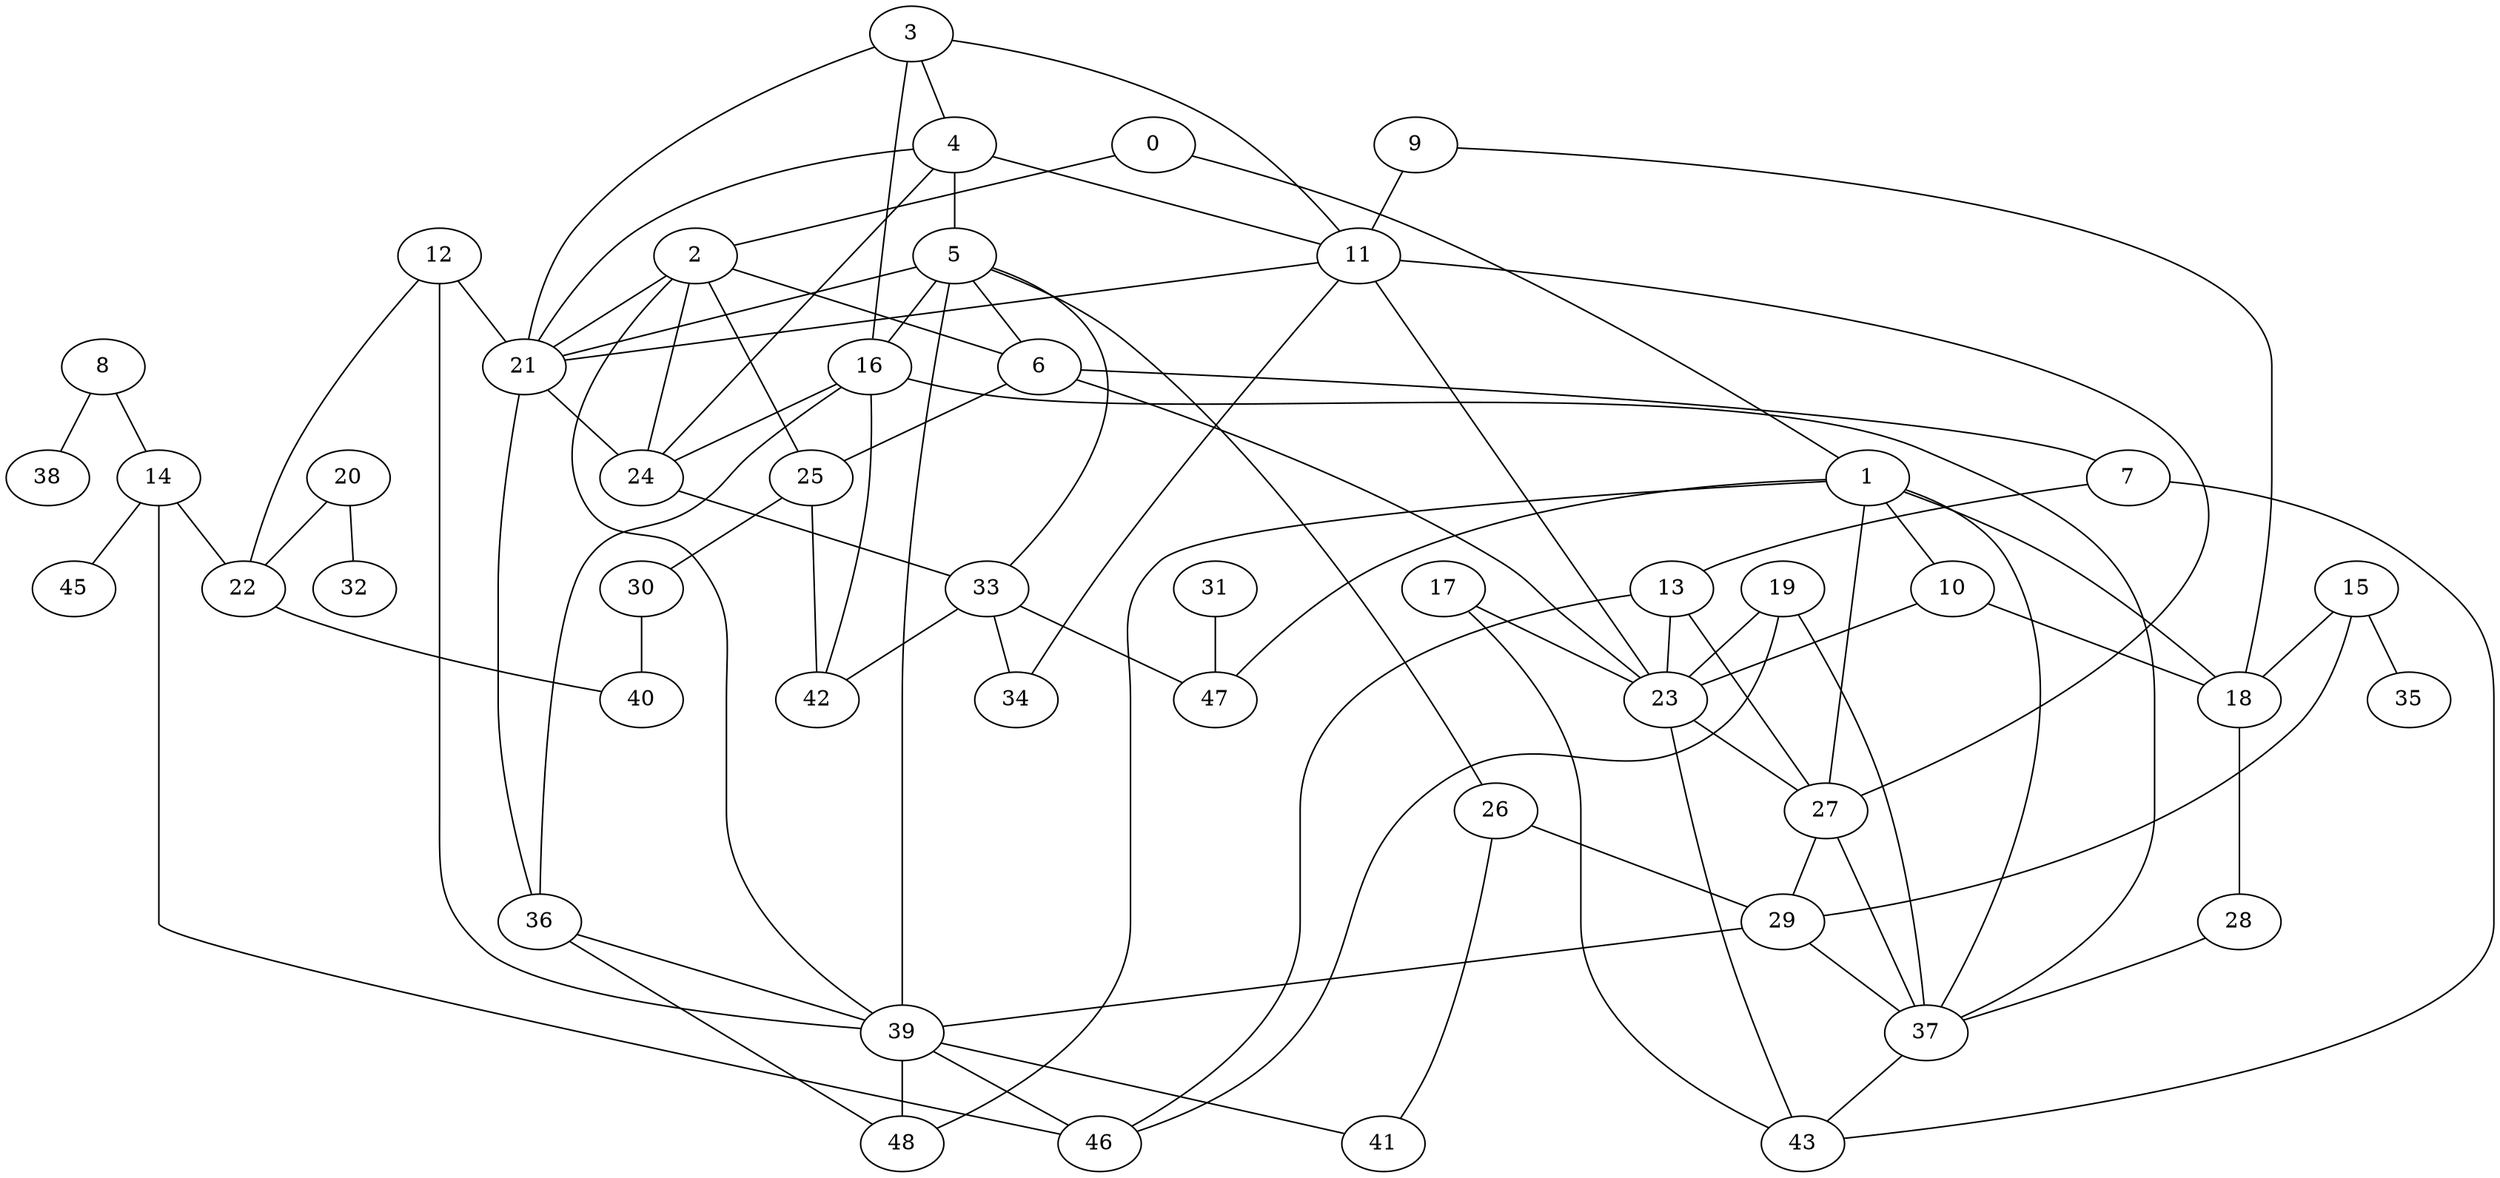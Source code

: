 graph G {
   8 -- 38
   8 -- 14
   0 -- 1
   0 -- 2
   1 -- 48
   1 -- 18
   1 -- 10
   1 -- 27
   1 -- 37
   1 -- 47
   2 -- 24
   2 -- 6
   2 -- 21
   2 -- 25
   2 -- 39
   3 -- 4
   3 -- 11
   3 -- 16
   3 -- 21
   4 -- 11
   4 -- 21
   4 -- 5
   4 -- 24
   5 -- 6
   5 -- 16
   5 -- 21
   5 -- 26
   5 -- 33
   5 -- 39
   6 -- 23
   6 -- 7
   6 -- 25
   7 -- 13
   7 -- 43
   9 -- 11
   9 -- 18
   10 -- 18
   10 -- 23
   11 -- 27
   11 -- 21
   11 -- 23
   11 -- 34
   12 -- 21
   12 -- 22
   12 -- 39
   13 -- 23
   13 -- 27
   13 -- 46
   14 -- 46
   14 -- 22
   14 -- 45
   15 -- 18
   15 -- 29
   15 -- 35
   16 -- 37
   16 -- 24
   16 -- 36
   16 -- 42
   17 -- 23
   17 -- 43
   18 -- 28
   19 -- 23
   19 -- 37
   19 -- 46
   20 -- 22
   20 -- 32
   21 -- 36
   21 -- 24
   22 -- 40
   23 -- 43
   23 -- 27
   24 -- 33
   25 -- 42
   25 -- 30
   26 -- 29
   26 -- 41
   27 -- 37
   27 -- 29
   28 -- 37
   29 -- 39
   29 -- 37
   30 -- 40
   31 -- 47
   33 -- 42
   33 -- 34
   33 -- 47
   36 -- 48
   36 -- 39
   37 -- 43
   39 -- 41
   39 -- 46
   39 -- 48
}
